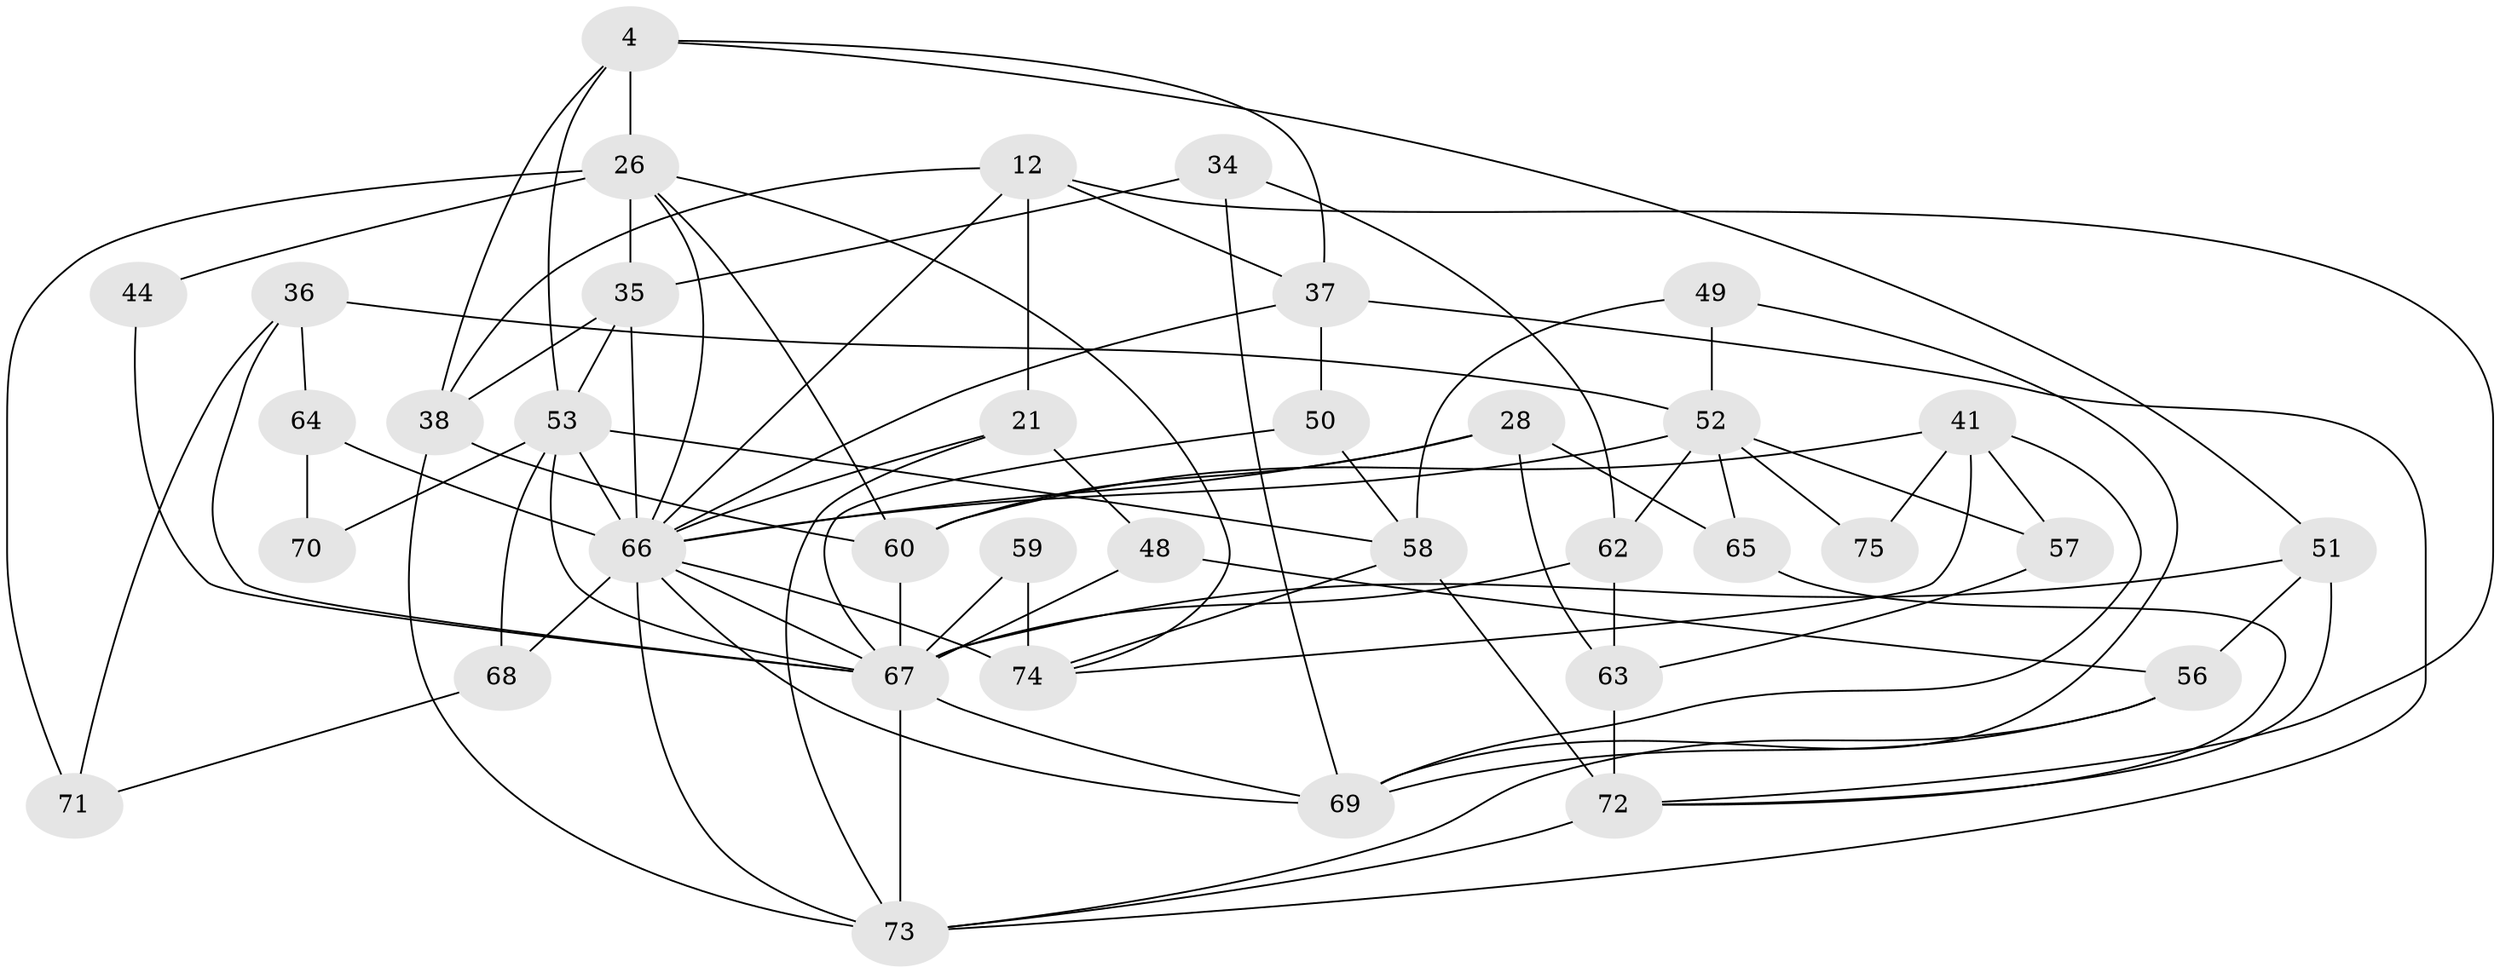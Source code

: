 // original degree distribution, {6: 0.10666666666666667, 7: 0.05333333333333334, 3: 0.32, 2: 0.14666666666666667, 4: 0.13333333333333333, 5: 0.24}
// Generated by graph-tools (version 1.1) at 2025/48/03/09/25 04:48:54]
// undirected, 37 vertices, 87 edges
graph export_dot {
graph [start="1"]
  node [color=gray90,style=filled];
  4 [super="+2"];
  12 [super="+11"];
  21;
  26 [super="+6"];
  28;
  34;
  35 [super="+22"];
  36;
  37 [super="+10"];
  38 [super="+3"];
  41 [super="+32"];
  44;
  48;
  49;
  50 [super="+15"];
  51;
  52 [super="+18+25"];
  53 [super="+16+33"];
  56;
  57;
  58;
  59;
  60 [super="+45"];
  62;
  63 [super="+55"];
  64;
  65;
  66 [super="+29+20+61+47"];
  67 [super="+40+46+30"];
  68;
  69 [super="+43"];
  70;
  71 [super="+5"];
  72 [super="+7"];
  73 [super="+8+9"];
  74 [super="+54"];
  75;
  4 -- 51;
  4 -- 26;
  4 -- 38;
  4 -- 37;
  4 -- 53;
  12 -- 21 [weight=2];
  12 -- 37;
  12 -- 38 [weight=2];
  12 -- 72;
  12 -- 66;
  21 -- 48;
  21 -- 66;
  21 -- 73;
  26 -- 66;
  26 -- 35;
  26 -- 71 [weight=2];
  26 -- 44;
  26 -- 60;
  26 -- 74;
  28 -- 63 [weight=2];
  28 -- 65;
  28 -- 60 [weight=2];
  28 -- 66;
  34 -- 62;
  34 -- 35;
  34 -- 69;
  35 -- 38 [weight=2];
  35 -- 53 [weight=3];
  35 -- 66 [weight=2];
  36 -- 71;
  36 -- 64;
  36 -- 67;
  36 -- 52 [weight=3];
  37 -- 73;
  37 -- 66;
  37 -- 50;
  38 -- 73;
  38 -- 60;
  41 -- 60;
  41 -- 74 [weight=2];
  41 -- 69 [weight=2];
  41 -- 75;
  41 -- 57;
  44 -- 67;
  48 -- 56;
  48 -- 67;
  49 -- 69;
  49 -- 58;
  49 -- 52;
  50 -- 58;
  50 -- 67;
  51 -- 56;
  51 -- 67;
  51 -- 72;
  52 -- 57;
  52 -- 62;
  52 -- 65;
  52 -- 75;
  52 -- 66 [weight=2];
  53 -- 66 [weight=2];
  53 -- 68;
  53 -- 67;
  53 -- 70;
  53 -- 58;
  56 -- 73;
  56 -- 69;
  57 -- 63;
  58 -- 72;
  58 -- 74;
  59 -- 74;
  59 -- 67;
  60 -- 67 [weight=2];
  62 -- 63;
  62 -- 67;
  63 -- 72 [weight=2];
  64 -- 70;
  64 -- 66;
  65 -- 72;
  66 -- 74 [weight=4];
  66 -- 67 [weight=2];
  66 -- 68;
  66 -- 69;
  66 -- 73;
  67 -- 73;
  67 -- 69 [weight=2];
  68 -- 71;
  72 -- 73;
}

